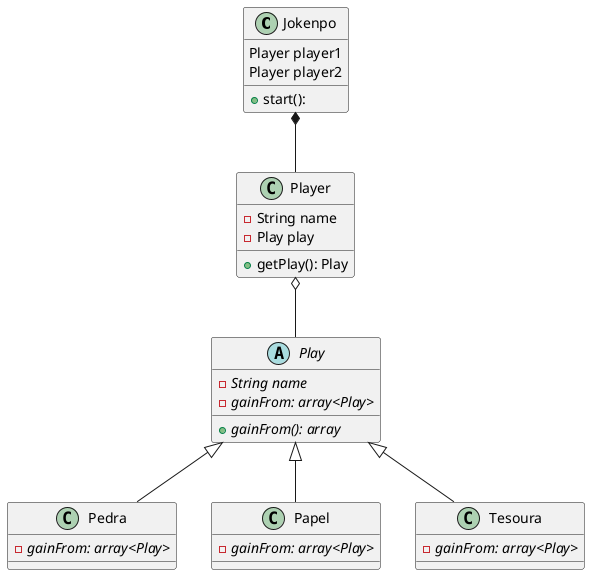 @startuml
class Jokenpo {
    Player player1
    Player player2
    + {method} start():
}

class Player {
    - String name
    - Play play
    + {method} getPlay(): Play
}

abstract Play {
    - {abstract} String name
    - {abstract} gainFrom: array<Play>
    + {abstract} {method} gainFrom(): array
}

class Pedra {
    - {abstract} gainFrom: array<Play>
}

class Papel {
    - {abstract} gainFrom: array<Play>
}

class Tesoura {
    - {abstract} gainFrom: array<Play>
}

Play <|-- Pedra
Play <|-- Papel
Play <|-- Tesoura

Player o-- Play
Jokenpo *-- Player
@enduml
